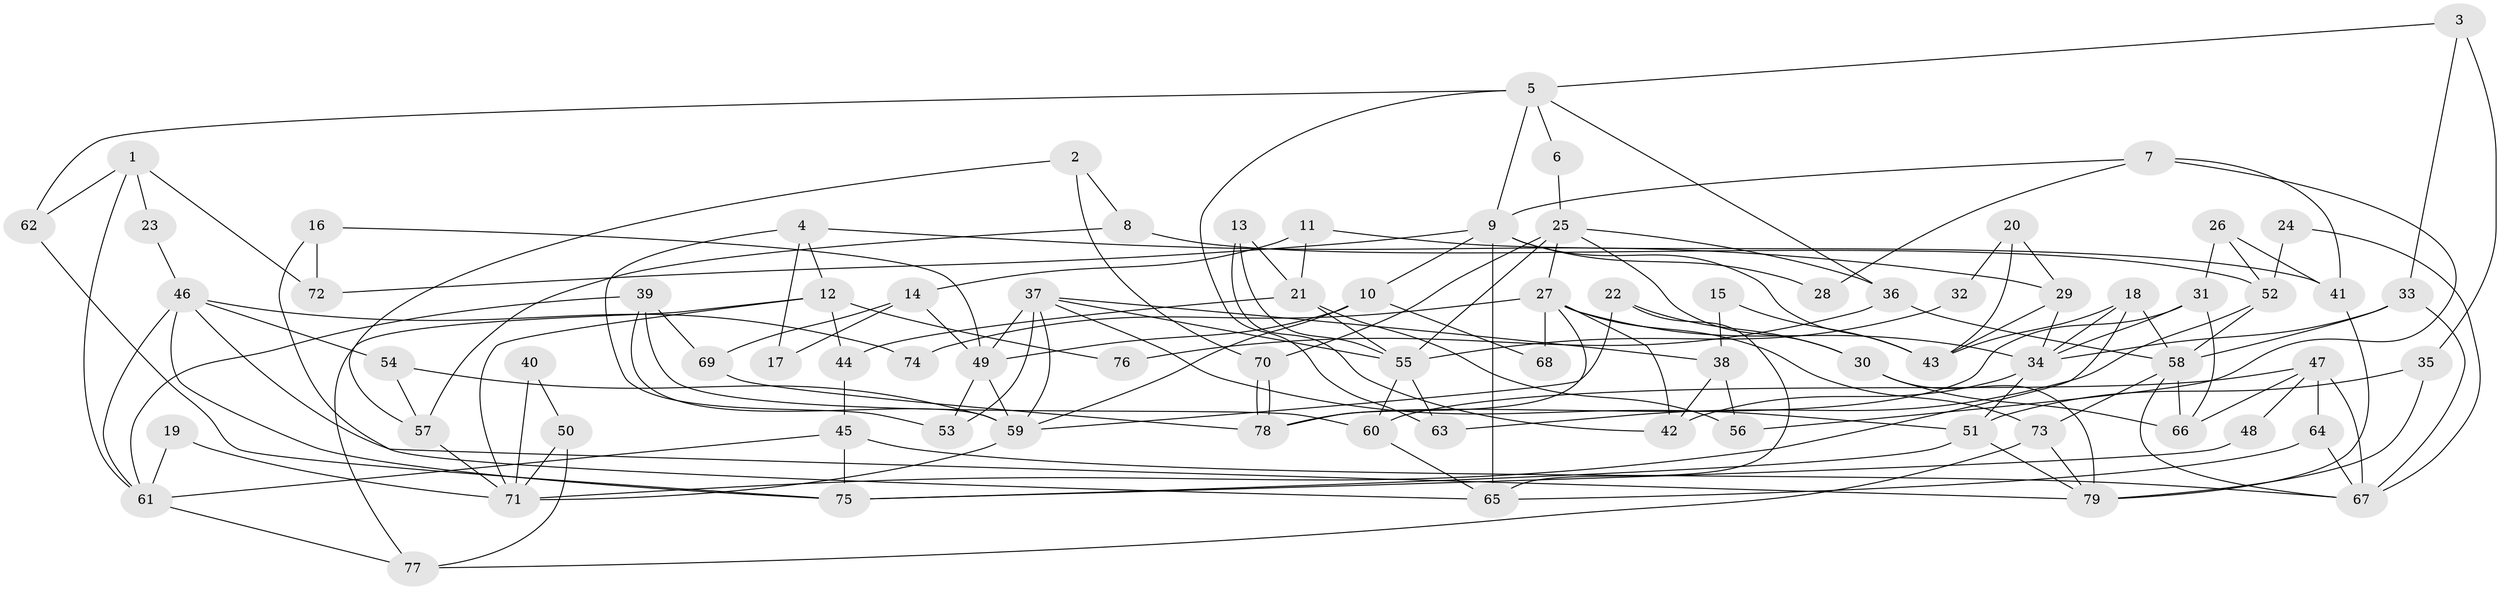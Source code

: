 // Generated by graph-tools (version 1.1) at 2025/50/03/09/25 03:50:08]
// undirected, 79 vertices, 158 edges
graph export_dot {
graph [start="1"]
  node [color=gray90,style=filled];
  1;
  2;
  3;
  4;
  5;
  6;
  7;
  8;
  9;
  10;
  11;
  12;
  13;
  14;
  15;
  16;
  17;
  18;
  19;
  20;
  21;
  22;
  23;
  24;
  25;
  26;
  27;
  28;
  29;
  30;
  31;
  32;
  33;
  34;
  35;
  36;
  37;
  38;
  39;
  40;
  41;
  42;
  43;
  44;
  45;
  46;
  47;
  48;
  49;
  50;
  51;
  52;
  53;
  54;
  55;
  56;
  57;
  58;
  59;
  60;
  61;
  62;
  63;
  64;
  65;
  66;
  67;
  68;
  69;
  70;
  71;
  72;
  73;
  74;
  75;
  76;
  77;
  78;
  79;
  1 -- 61;
  1 -- 72;
  1 -- 23;
  1 -- 62;
  2 -- 70;
  2 -- 8;
  2 -- 57;
  3 -- 5;
  3 -- 35;
  3 -- 33;
  4 -- 12;
  4 -- 29;
  4 -- 17;
  4 -- 53;
  5 -- 9;
  5 -- 36;
  5 -- 6;
  5 -- 62;
  5 -- 63;
  6 -- 25;
  7 -- 56;
  7 -- 41;
  7 -- 9;
  7 -- 28;
  8 -- 57;
  8 -- 52;
  9 -- 10;
  9 -- 28;
  9 -- 43;
  9 -- 65;
  9 -- 72;
  10 -- 49;
  10 -- 59;
  10 -- 68;
  11 -- 41;
  11 -- 21;
  11 -- 14;
  12 -- 77;
  12 -- 71;
  12 -- 44;
  12 -- 76;
  13 -- 55;
  13 -- 42;
  13 -- 21;
  14 -- 49;
  14 -- 17;
  14 -- 69;
  15 -- 38;
  15 -- 43;
  16 -- 49;
  16 -- 65;
  16 -- 72;
  18 -- 34;
  18 -- 71;
  18 -- 43;
  18 -- 58;
  19 -- 71;
  19 -- 61;
  20 -- 43;
  20 -- 29;
  20 -- 32;
  21 -- 55;
  21 -- 44;
  21 -- 56;
  22 -- 30;
  22 -- 65;
  22 -- 59;
  23 -- 46;
  24 -- 67;
  24 -- 52;
  25 -- 30;
  25 -- 27;
  25 -- 36;
  25 -- 55;
  25 -- 70;
  26 -- 31;
  26 -- 52;
  26 -- 41;
  27 -- 34;
  27 -- 73;
  27 -- 42;
  27 -- 68;
  27 -- 74;
  27 -- 78;
  29 -- 34;
  29 -- 43;
  30 -- 79;
  30 -- 66;
  31 -- 78;
  31 -- 66;
  31 -- 34;
  32 -- 55;
  33 -- 58;
  33 -- 34;
  33 -- 67;
  34 -- 42;
  34 -- 51;
  35 -- 79;
  35 -- 51;
  36 -- 58;
  36 -- 76;
  37 -- 51;
  37 -- 59;
  37 -- 38;
  37 -- 49;
  37 -- 53;
  37 -- 55;
  38 -- 42;
  38 -- 56;
  39 -- 59;
  39 -- 69;
  39 -- 60;
  39 -- 61;
  40 -- 71;
  40 -- 50;
  41 -- 79;
  44 -- 45;
  45 -- 67;
  45 -- 61;
  45 -- 75;
  46 -- 61;
  46 -- 75;
  46 -- 54;
  46 -- 74;
  46 -- 79;
  47 -- 67;
  47 -- 60;
  47 -- 48;
  47 -- 64;
  47 -- 66;
  48 -- 75;
  49 -- 53;
  49 -- 59;
  50 -- 77;
  50 -- 71;
  51 -- 75;
  51 -- 79;
  52 -- 63;
  52 -- 58;
  54 -- 59;
  54 -- 57;
  55 -- 60;
  55 -- 63;
  57 -- 71;
  58 -- 67;
  58 -- 66;
  58 -- 73;
  59 -- 71;
  60 -- 65;
  61 -- 77;
  62 -- 75;
  64 -- 65;
  64 -- 67;
  69 -- 78;
  70 -- 78;
  70 -- 78;
  73 -- 79;
  73 -- 77;
}

